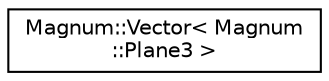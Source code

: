 digraph "圖形化之類別階層"
{
  edge [fontname="Helvetica",fontsize="10",labelfontname="Helvetica",labelfontsize="10"];
  node [fontname="Helvetica",fontsize="10",shape=record];
  rankdir="LR";
  Node1 [label="Magnum::Vector\< Magnum\l::Plane3 \>",height=0.2,width=0.4,color="black", fillcolor="white", style="filled",URL="$class_magnum_1_1_vector.html"];
}
